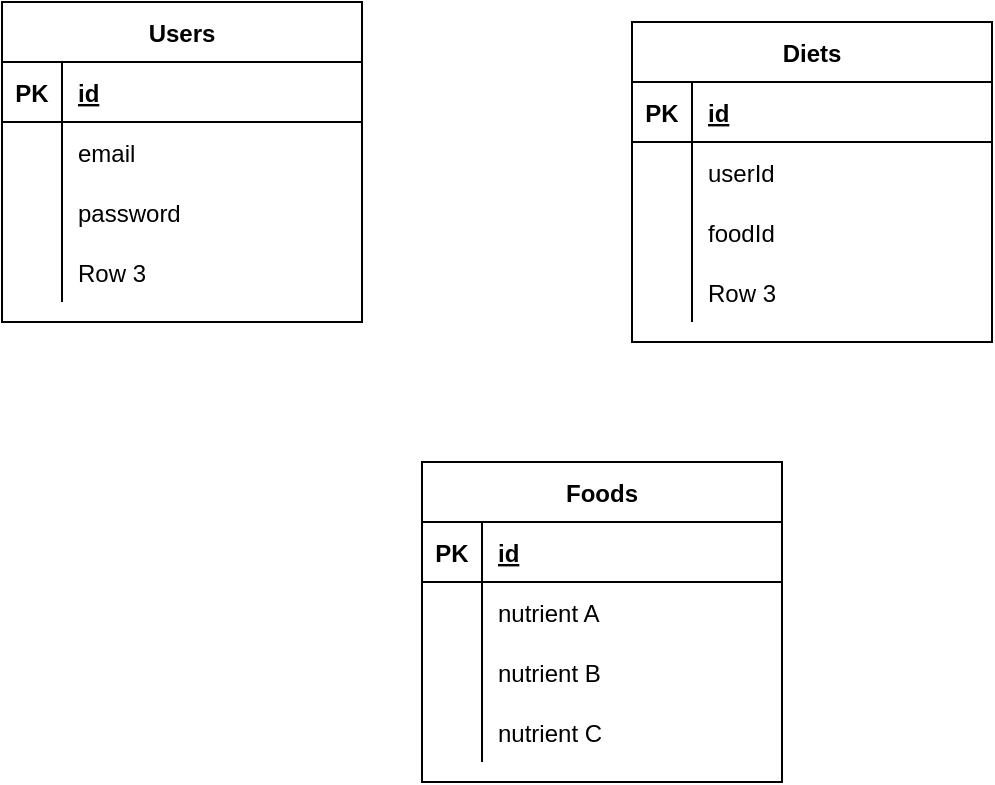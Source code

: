 <mxfile version="14.8.2" type="github">
  <diagram id="R2lEEEUBdFMjLlhIrx00" name="Page-1">
    <mxGraphModel dx="1102" dy="582" grid="1" gridSize="10" guides="1" tooltips="1" connect="1" arrows="1" fold="1" page="1" pageScale="1" pageWidth="850" pageHeight="1100" math="0" shadow="0" extFonts="Permanent Marker^https://fonts.googleapis.com/css?family=Permanent+Marker">
      <root>
        <mxCell id="0" />
        <mxCell id="1" parent="0" />
        <mxCell id="kurJyKOBcoEqVDCF4emH-53" value="Users" style="shape=table;startSize=30;container=1;collapsible=1;childLayout=tableLayout;fixedRows=1;rowLines=0;fontStyle=1;align=center;resizeLast=1;" vertex="1" parent="1">
          <mxGeometry x="110" y="100" width="180" height="160" as="geometry" />
        </mxCell>
        <mxCell id="kurJyKOBcoEqVDCF4emH-54" value="" style="shape=partialRectangle;collapsible=0;dropTarget=0;pointerEvents=0;fillColor=none;top=0;left=0;bottom=1;right=0;points=[[0,0.5],[1,0.5]];portConstraint=eastwest;" vertex="1" parent="kurJyKOBcoEqVDCF4emH-53">
          <mxGeometry y="30" width="180" height="30" as="geometry" />
        </mxCell>
        <mxCell id="kurJyKOBcoEqVDCF4emH-55" value="PK" style="shape=partialRectangle;connectable=0;fillColor=none;top=0;left=0;bottom=0;right=0;fontStyle=1;overflow=hidden;" vertex="1" parent="kurJyKOBcoEqVDCF4emH-54">
          <mxGeometry width="30" height="30" as="geometry" />
        </mxCell>
        <mxCell id="kurJyKOBcoEqVDCF4emH-56" value="id" style="shape=partialRectangle;connectable=0;fillColor=none;top=0;left=0;bottom=0;right=0;align=left;spacingLeft=6;fontStyle=5;overflow=hidden;" vertex="1" parent="kurJyKOBcoEqVDCF4emH-54">
          <mxGeometry x="30" width="150" height="30" as="geometry" />
        </mxCell>
        <mxCell id="kurJyKOBcoEqVDCF4emH-57" value="" style="shape=partialRectangle;collapsible=0;dropTarget=0;pointerEvents=0;fillColor=none;top=0;left=0;bottom=0;right=0;points=[[0,0.5],[1,0.5]];portConstraint=eastwest;" vertex="1" parent="kurJyKOBcoEqVDCF4emH-53">
          <mxGeometry y="60" width="180" height="30" as="geometry" />
        </mxCell>
        <mxCell id="kurJyKOBcoEqVDCF4emH-58" value="" style="shape=partialRectangle;connectable=0;fillColor=none;top=0;left=0;bottom=0;right=0;editable=1;overflow=hidden;" vertex="1" parent="kurJyKOBcoEqVDCF4emH-57">
          <mxGeometry width="30" height="30" as="geometry" />
        </mxCell>
        <mxCell id="kurJyKOBcoEqVDCF4emH-59" value="email" style="shape=partialRectangle;connectable=0;fillColor=none;top=0;left=0;bottom=0;right=0;align=left;spacingLeft=6;overflow=hidden;" vertex="1" parent="kurJyKOBcoEqVDCF4emH-57">
          <mxGeometry x="30" width="150" height="30" as="geometry" />
        </mxCell>
        <mxCell id="kurJyKOBcoEqVDCF4emH-60" value="" style="shape=partialRectangle;collapsible=0;dropTarget=0;pointerEvents=0;fillColor=none;top=0;left=0;bottom=0;right=0;points=[[0,0.5],[1,0.5]];portConstraint=eastwest;" vertex="1" parent="kurJyKOBcoEqVDCF4emH-53">
          <mxGeometry y="90" width="180" height="30" as="geometry" />
        </mxCell>
        <mxCell id="kurJyKOBcoEqVDCF4emH-61" value="" style="shape=partialRectangle;connectable=0;fillColor=none;top=0;left=0;bottom=0;right=0;editable=1;overflow=hidden;" vertex="1" parent="kurJyKOBcoEqVDCF4emH-60">
          <mxGeometry width="30" height="30" as="geometry" />
        </mxCell>
        <mxCell id="kurJyKOBcoEqVDCF4emH-62" value="password" style="shape=partialRectangle;connectable=0;fillColor=none;top=0;left=0;bottom=0;right=0;align=left;spacingLeft=6;overflow=hidden;" vertex="1" parent="kurJyKOBcoEqVDCF4emH-60">
          <mxGeometry x="30" width="150" height="30" as="geometry" />
        </mxCell>
        <mxCell id="kurJyKOBcoEqVDCF4emH-63" value="" style="shape=partialRectangle;collapsible=0;dropTarget=0;pointerEvents=0;fillColor=none;top=0;left=0;bottom=0;right=0;points=[[0,0.5],[1,0.5]];portConstraint=eastwest;" vertex="1" parent="kurJyKOBcoEqVDCF4emH-53">
          <mxGeometry y="120" width="180" height="30" as="geometry" />
        </mxCell>
        <mxCell id="kurJyKOBcoEqVDCF4emH-64" value="" style="shape=partialRectangle;connectable=0;fillColor=none;top=0;left=0;bottom=0;right=0;editable=1;overflow=hidden;" vertex="1" parent="kurJyKOBcoEqVDCF4emH-63">
          <mxGeometry width="30" height="30" as="geometry" />
        </mxCell>
        <mxCell id="kurJyKOBcoEqVDCF4emH-65" value="Row 3" style="shape=partialRectangle;connectable=0;fillColor=none;top=0;left=0;bottom=0;right=0;align=left;spacingLeft=6;overflow=hidden;" vertex="1" parent="kurJyKOBcoEqVDCF4emH-63">
          <mxGeometry x="30" width="150" height="30" as="geometry" />
        </mxCell>
        <mxCell id="kurJyKOBcoEqVDCF4emH-66" value="Diets" style="shape=table;startSize=30;container=1;collapsible=1;childLayout=tableLayout;fixedRows=1;rowLines=0;fontStyle=1;align=center;resizeLast=1;" vertex="1" parent="1">
          <mxGeometry x="425" y="110" width="180" height="160" as="geometry" />
        </mxCell>
        <mxCell id="kurJyKOBcoEqVDCF4emH-67" value="" style="shape=partialRectangle;collapsible=0;dropTarget=0;pointerEvents=0;fillColor=none;top=0;left=0;bottom=1;right=0;points=[[0,0.5],[1,0.5]];portConstraint=eastwest;" vertex="1" parent="kurJyKOBcoEqVDCF4emH-66">
          <mxGeometry y="30" width="180" height="30" as="geometry" />
        </mxCell>
        <mxCell id="kurJyKOBcoEqVDCF4emH-68" value="PK" style="shape=partialRectangle;connectable=0;fillColor=none;top=0;left=0;bottom=0;right=0;fontStyle=1;overflow=hidden;" vertex="1" parent="kurJyKOBcoEqVDCF4emH-67">
          <mxGeometry width="30" height="30" as="geometry" />
        </mxCell>
        <mxCell id="kurJyKOBcoEqVDCF4emH-69" value="id" style="shape=partialRectangle;connectable=0;fillColor=none;top=0;left=0;bottom=0;right=0;align=left;spacingLeft=6;fontStyle=5;overflow=hidden;" vertex="1" parent="kurJyKOBcoEqVDCF4emH-67">
          <mxGeometry x="30" width="150" height="30" as="geometry" />
        </mxCell>
        <mxCell id="kurJyKOBcoEqVDCF4emH-70" value="" style="shape=partialRectangle;collapsible=0;dropTarget=0;pointerEvents=0;fillColor=none;top=0;left=0;bottom=0;right=0;points=[[0,0.5],[1,0.5]];portConstraint=eastwest;" vertex="1" parent="kurJyKOBcoEqVDCF4emH-66">
          <mxGeometry y="60" width="180" height="30" as="geometry" />
        </mxCell>
        <mxCell id="kurJyKOBcoEqVDCF4emH-71" value="" style="shape=partialRectangle;connectable=0;fillColor=none;top=0;left=0;bottom=0;right=0;editable=1;overflow=hidden;" vertex="1" parent="kurJyKOBcoEqVDCF4emH-70">
          <mxGeometry width="30" height="30" as="geometry" />
        </mxCell>
        <mxCell id="kurJyKOBcoEqVDCF4emH-72" value="userId" style="shape=partialRectangle;connectable=0;fillColor=none;top=0;left=0;bottom=0;right=0;align=left;spacingLeft=6;overflow=hidden;" vertex="1" parent="kurJyKOBcoEqVDCF4emH-70">
          <mxGeometry x="30" width="150" height="30" as="geometry" />
        </mxCell>
        <mxCell id="kurJyKOBcoEqVDCF4emH-73" value="" style="shape=partialRectangle;collapsible=0;dropTarget=0;pointerEvents=0;fillColor=none;top=0;left=0;bottom=0;right=0;points=[[0,0.5],[1,0.5]];portConstraint=eastwest;" vertex="1" parent="kurJyKOBcoEqVDCF4emH-66">
          <mxGeometry y="90" width="180" height="30" as="geometry" />
        </mxCell>
        <mxCell id="kurJyKOBcoEqVDCF4emH-74" value="" style="shape=partialRectangle;connectable=0;fillColor=none;top=0;left=0;bottom=0;right=0;editable=1;overflow=hidden;" vertex="1" parent="kurJyKOBcoEqVDCF4emH-73">
          <mxGeometry width="30" height="30" as="geometry" />
        </mxCell>
        <mxCell id="kurJyKOBcoEqVDCF4emH-75" value="foodId" style="shape=partialRectangle;connectable=0;fillColor=none;top=0;left=0;bottom=0;right=0;align=left;spacingLeft=6;overflow=hidden;" vertex="1" parent="kurJyKOBcoEqVDCF4emH-73">
          <mxGeometry x="30" width="150" height="30" as="geometry" />
        </mxCell>
        <mxCell id="kurJyKOBcoEqVDCF4emH-76" value="" style="shape=partialRectangle;collapsible=0;dropTarget=0;pointerEvents=0;fillColor=none;top=0;left=0;bottom=0;right=0;points=[[0,0.5],[1,0.5]];portConstraint=eastwest;" vertex="1" parent="kurJyKOBcoEqVDCF4emH-66">
          <mxGeometry y="120" width="180" height="30" as="geometry" />
        </mxCell>
        <mxCell id="kurJyKOBcoEqVDCF4emH-77" value="" style="shape=partialRectangle;connectable=0;fillColor=none;top=0;left=0;bottom=0;right=0;editable=1;overflow=hidden;" vertex="1" parent="kurJyKOBcoEqVDCF4emH-76">
          <mxGeometry width="30" height="30" as="geometry" />
        </mxCell>
        <mxCell id="kurJyKOBcoEqVDCF4emH-78" value="Row 3" style="shape=partialRectangle;connectable=0;fillColor=none;top=0;left=0;bottom=0;right=0;align=left;spacingLeft=6;overflow=hidden;" vertex="1" parent="kurJyKOBcoEqVDCF4emH-76">
          <mxGeometry x="30" width="150" height="30" as="geometry" />
        </mxCell>
        <mxCell id="kurJyKOBcoEqVDCF4emH-79" value="Foods" style="shape=table;startSize=30;container=1;collapsible=1;childLayout=tableLayout;fixedRows=1;rowLines=0;fontStyle=1;align=center;resizeLast=1;" vertex="1" parent="1">
          <mxGeometry x="320" y="330" width="180" height="160" as="geometry" />
        </mxCell>
        <mxCell id="kurJyKOBcoEqVDCF4emH-80" value="" style="shape=partialRectangle;collapsible=0;dropTarget=0;pointerEvents=0;fillColor=none;top=0;left=0;bottom=1;right=0;points=[[0,0.5],[1,0.5]];portConstraint=eastwest;" vertex="1" parent="kurJyKOBcoEqVDCF4emH-79">
          <mxGeometry y="30" width="180" height="30" as="geometry" />
        </mxCell>
        <mxCell id="kurJyKOBcoEqVDCF4emH-81" value="PK" style="shape=partialRectangle;connectable=0;fillColor=none;top=0;left=0;bottom=0;right=0;fontStyle=1;overflow=hidden;" vertex="1" parent="kurJyKOBcoEqVDCF4emH-80">
          <mxGeometry width="30" height="30" as="geometry" />
        </mxCell>
        <mxCell id="kurJyKOBcoEqVDCF4emH-82" value="id" style="shape=partialRectangle;connectable=0;fillColor=none;top=0;left=0;bottom=0;right=0;align=left;spacingLeft=6;fontStyle=5;overflow=hidden;" vertex="1" parent="kurJyKOBcoEqVDCF4emH-80">
          <mxGeometry x="30" width="150" height="30" as="geometry" />
        </mxCell>
        <mxCell id="kurJyKOBcoEqVDCF4emH-83" value="" style="shape=partialRectangle;collapsible=0;dropTarget=0;pointerEvents=0;fillColor=none;top=0;left=0;bottom=0;right=0;points=[[0,0.5],[1,0.5]];portConstraint=eastwest;" vertex="1" parent="kurJyKOBcoEqVDCF4emH-79">
          <mxGeometry y="60" width="180" height="30" as="geometry" />
        </mxCell>
        <mxCell id="kurJyKOBcoEqVDCF4emH-84" value="" style="shape=partialRectangle;connectable=0;fillColor=none;top=0;left=0;bottom=0;right=0;editable=1;overflow=hidden;" vertex="1" parent="kurJyKOBcoEqVDCF4emH-83">
          <mxGeometry width="30" height="30" as="geometry" />
        </mxCell>
        <mxCell id="kurJyKOBcoEqVDCF4emH-85" value="nutrient A" style="shape=partialRectangle;connectable=0;fillColor=none;top=0;left=0;bottom=0;right=0;align=left;spacingLeft=6;overflow=hidden;" vertex="1" parent="kurJyKOBcoEqVDCF4emH-83">
          <mxGeometry x="30" width="150" height="30" as="geometry" />
        </mxCell>
        <mxCell id="kurJyKOBcoEqVDCF4emH-86" value="" style="shape=partialRectangle;collapsible=0;dropTarget=0;pointerEvents=0;fillColor=none;top=0;left=0;bottom=0;right=0;points=[[0,0.5],[1,0.5]];portConstraint=eastwest;" vertex="1" parent="kurJyKOBcoEqVDCF4emH-79">
          <mxGeometry y="90" width="180" height="30" as="geometry" />
        </mxCell>
        <mxCell id="kurJyKOBcoEqVDCF4emH-87" value="" style="shape=partialRectangle;connectable=0;fillColor=none;top=0;left=0;bottom=0;right=0;editable=1;overflow=hidden;" vertex="1" parent="kurJyKOBcoEqVDCF4emH-86">
          <mxGeometry width="30" height="30" as="geometry" />
        </mxCell>
        <mxCell id="kurJyKOBcoEqVDCF4emH-88" value="nutrient B" style="shape=partialRectangle;connectable=0;fillColor=none;top=0;left=0;bottom=0;right=0;align=left;spacingLeft=6;overflow=hidden;" vertex="1" parent="kurJyKOBcoEqVDCF4emH-86">
          <mxGeometry x="30" width="150" height="30" as="geometry" />
        </mxCell>
        <mxCell id="kurJyKOBcoEqVDCF4emH-89" value="" style="shape=partialRectangle;collapsible=0;dropTarget=0;pointerEvents=0;fillColor=none;top=0;left=0;bottom=0;right=0;points=[[0,0.5],[1,0.5]];portConstraint=eastwest;" vertex="1" parent="kurJyKOBcoEqVDCF4emH-79">
          <mxGeometry y="120" width="180" height="30" as="geometry" />
        </mxCell>
        <mxCell id="kurJyKOBcoEqVDCF4emH-90" value="" style="shape=partialRectangle;connectable=0;fillColor=none;top=0;left=0;bottom=0;right=0;editable=1;overflow=hidden;" vertex="1" parent="kurJyKOBcoEqVDCF4emH-89">
          <mxGeometry width="30" height="30" as="geometry" />
        </mxCell>
        <mxCell id="kurJyKOBcoEqVDCF4emH-91" value="nutrient C" style="shape=partialRectangle;connectable=0;fillColor=none;top=0;left=0;bottom=0;right=0;align=left;spacingLeft=6;overflow=hidden;" vertex="1" parent="kurJyKOBcoEqVDCF4emH-89">
          <mxGeometry x="30" width="150" height="30" as="geometry" />
        </mxCell>
      </root>
    </mxGraphModel>
  </diagram>
</mxfile>
